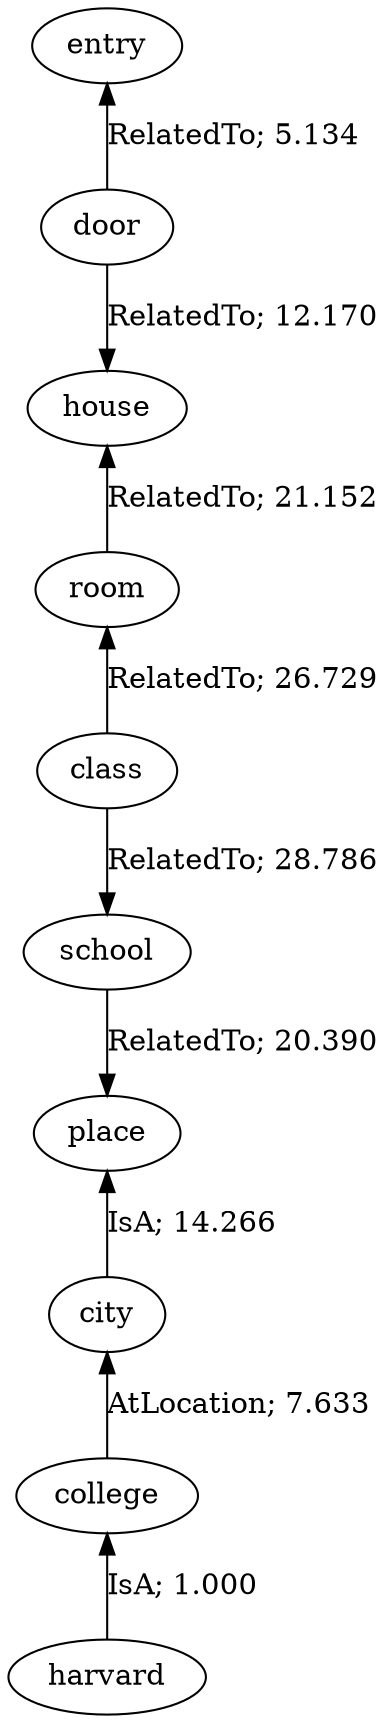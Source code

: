 // The path the concepts from "entry" to "harvard".Path Length: 9; Weight Sum: 137.2619829968301; Average Weight: 15.251331444092235
digraph "5_b---entry-harvard---PLen9_WSum137.262_WAvg15.251" {
	0 [label=entry]
	1 [label=door]
	2 [label=house]
	3 [label=room]
	4 [label=class]
	5 [label=school]
	6 [label=place]
	7 [label=city]
	8 [label=college]
	9 [label=harvard]
	0 -> 1 [label="RelatedTo; 5.134" dir=back weight=5.134]
	1 -> 2 [label="RelatedTo; 12.170" dir=forward weight=12.170]
	2 -> 3 [label="RelatedTo; 21.152" dir=back weight=21.152]
	3 -> 4 [label="RelatedTo; 26.729" dir=back weight=26.729]
	4 -> 5 [label="RelatedTo; 28.786" dir=forward weight=28.786]
	5 -> 6 [label="RelatedTo; 20.390" dir=forward weight=20.390]
	6 -> 7 [label="IsA; 14.266" dir=back weight=14.266]
	7 -> 8 [label="AtLocation; 7.633" dir=back weight=7.633]
	8 -> 9 [label="IsA; 1.000" dir=back weight=1.000]
}
